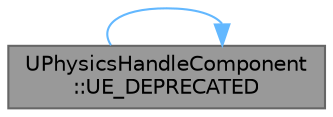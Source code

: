 digraph "UPhysicsHandleComponent::UE_DEPRECATED"
{
 // INTERACTIVE_SVG=YES
 // LATEX_PDF_SIZE
  bgcolor="transparent";
  edge [fontname=Helvetica,fontsize=10,labelfontname=Helvetica,labelfontsize=10];
  node [fontname=Helvetica,fontsize=10,shape=box,height=0.2,width=0.4];
  rankdir="RL";
  Node1 [id="Node000001",label="UPhysicsHandleComponent\l::UE_DEPRECATED",height=0.2,width=0.4,color="gray40", fillcolor="grey60", style="filled", fontcolor="black",tooltip="Grab the specified component."];
  Node1 -> Node1 [id="edge1_Node000001_Node000001",dir="back",color="steelblue1",style="solid",tooltip=" "];
}
